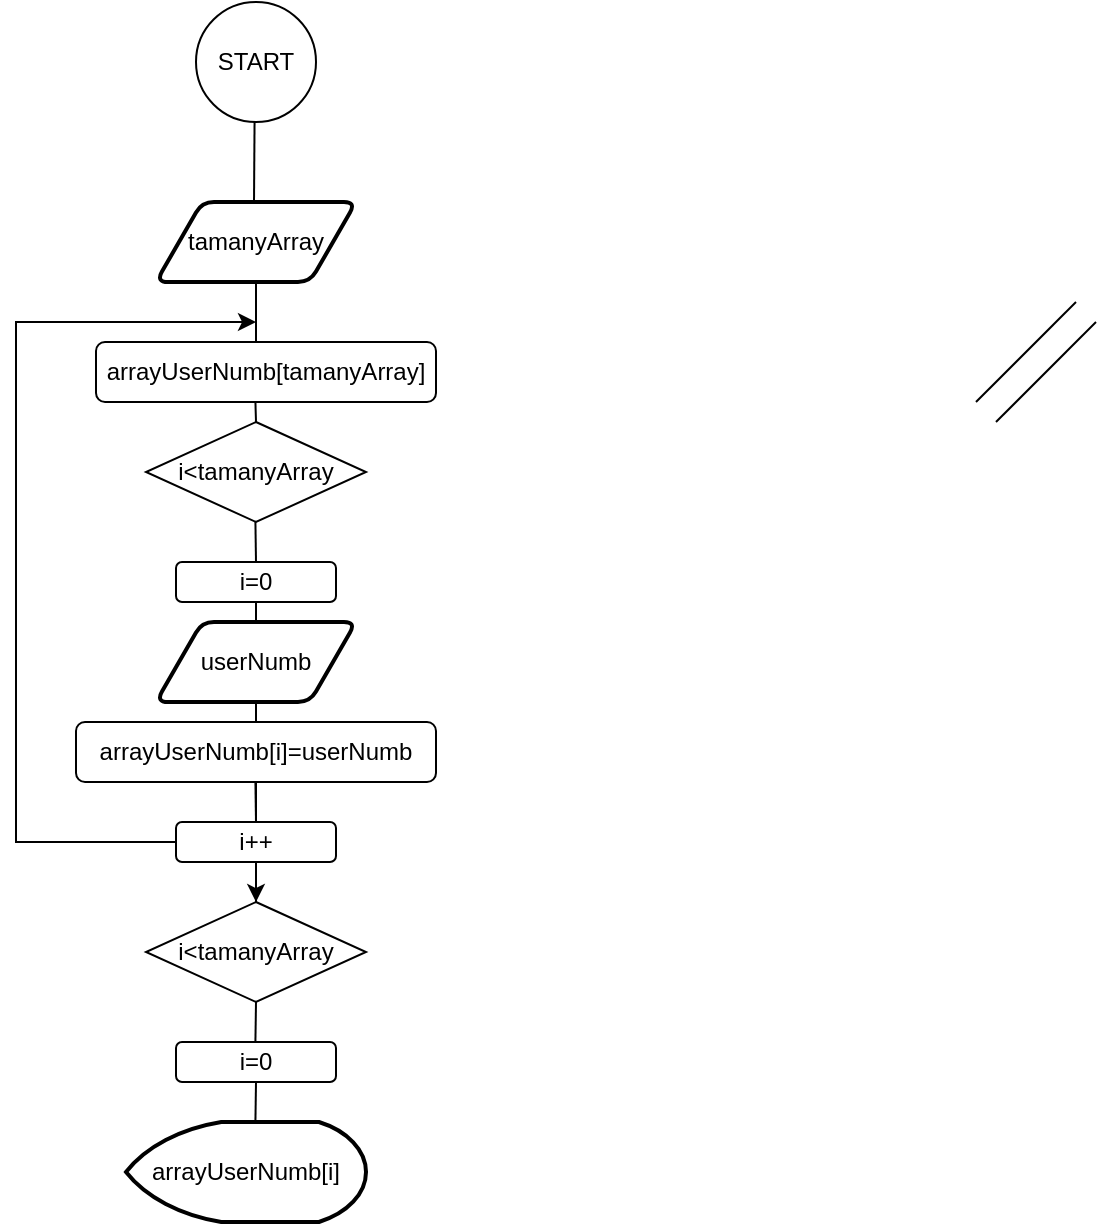 <mxfile version="25.0.1">
  <diagram name="Pàgina-1" id="s1FI4a5JlNCJKIReiUd5">
    <mxGraphModel dx="779" dy="371" grid="1" gridSize="10" guides="1" tooltips="1" connect="1" arrows="1" fold="1" page="1" pageScale="1" pageWidth="827" pageHeight="1169" math="0" shadow="0">
      <root>
        <mxCell id="0" />
        <mxCell id="1" parent="0" />
        <mxCell id="bYW8OdcypU512Z6PInru-1" value="START" style="ellipse;whiteSpace=wrap;html=1;aspect=fixed;" vertex="1" parent="1">
          <mxGeometry x="370" y="20" width="60" height="60" as="geometry" />
        </mxCell>
        <mxCell id="bYW8OdcypU512Z6PInru-2" value="" style="endArrow=none;html=1;rounded=0;" edge="1" parent="1">
          <mxGeometry width="50" height="50" relative="1" as="geometry">
            <mxPoint x="400" y="190" as="sourcePoint" />
            <mxPoint x="400" y="160" as="targetPoint" />
          </mxGeometry>
        </mxCell>
        <mxCell id="bYW8OdcypU512Z6PInru-3" value="tamanyArray" style="shape=parallelogram;html=1;strokeWidth=2;perimeter=parallelogramPerimeter;whiteSpace=wrap;rounded=1;arcSize=12;size=0.23;" vertex="1" parent="1">
          <mxGeometry x="350" y="120" width="100" height="40" as="geometry" />
        </mxCell>
        <mxCell id="bYW8OdcypU512Z6PInru-4" value="" style="endArrow=none;html=1;rounded=0;exitX=0.5;exitY=0;exitDx=0;exitDy=0;" edge="1" parent="1" source="bYW8OdcypU512Z6PInru-8">
          <mxGeometry width="50" height="50" relative="1" as="geometry">
            <mxPoint x="399.71" y="320" as="sourcePoint" />
            <mxPoint x="400" y="300" as="targetPoint" />
          </mxGeometry>
        </mxCell>
        <mxCell id="bYW8OdcypU512Z6PInru-5" value="" style="endArrow=none;html=1;rounded=0;" edge="1" parent="1">
          <mxGeometry width="50" height="50" relative="1" as="geometry">
            <mxPoint x="400" y="230" as="sourcePoint" />
            <mxPoint x="399.71" y="220" as="targetPoint" />
          </mxGeometry>
        </mxCell>
        <mxCell id="bYW8OdcypU512Z6PInru-6" value="" style="endArrow=none;html=1;rounded=0;exitX=0.5;exitY=0;exitDx=0;exitDy=0;" edge="1" parent="1" source="bYW8OdcypU512Z6PInru-10">
          <mxGeometry width="50" height="50" relative="1" as="geometry">
            <mxPoint x="399.71" y="290" as="sourcePoint" />
            <mxPoint x="399.71" y="280" as="targetPoint" />
          </mxGeometry>
        </mxCell>
        <mxCell id="bYW8OdcypU512Z6PInru-7" value="" style="endArrow=none;html=1;rounded=0;entryX=0.488;entryY=1;entryDx=0;entryDy=0;entryPerimeter=0;" edge="1" parent="1" target="bYW8OdcypU512Z6PInru-1">
          <mxGeometry width="50" height="50" relative="1" as="geometry">
            <mxPoint x="399" y="120" as="sourcePoint" />
            <mxPoint x="430" y="110" as="targetPoint" />
          </mxGeometry>
        </mxCell>
        <mxCell id="bYW8OdcypU512Z6PInru-8" value="userNumb" style="shape=parallelogram;html=1;strokeWidth=2;perimeter=parallelogramPerimeter;whiteSpace=wrap;rounded=1;arcSize=12;size=0.23;" vertex="1" parent="1">
          <mxGeometry x="350" y="330" width="100" height="40" as="geometry" />
        </mxCell>
        <mxCell id="bYW8OdcypU512Z6PInru-9" value="" style="endArrow=none;html=1;rounded=0;exitX=0.5;exitY=0;exitDx=0;exitDy=0;" edge="1" parent="1" source="bYW8OdcypU512Z6PInru-16">
          <mxGeometry width="50" height="50" relative="1" as="geometry">
            <mxPoint x="400" y="360" as="sourcePoint" />
            <mxPoint x="400" y="370" as="targetPoint" />
          </mxGeometry>
        </mxCell>
        <mxCell id="bYW8OdcypU512Z6PInru-10" value="i=0" style="rounded=1;whiteSpace=wrap;html=1;" vertex="1" parent="1">
          <mxGeometry x="360" y="300" width="80" height="20" as="geometry" />
        </mxCell>
        <mxCell id="bYW8OdcypU512Z6PInru-12" value="" style="endArrow=none;html=1;rounded=0;" edge="1" parent="1">
          <mxGeometry width="50" height="50" relative="1" as="geometry">
            <mxPoint x="400" y="430" as="sourcePoint" />
            <mxPoint x="399.71" y="410" as="targetPoint" />
          </mxGeometry>
        </mxCell>
        <mxCell id="bYW8OdcypU512Z6PInru-14" value="" style="endArrow=none;html=1;rounded=0;entryX=0.5;entryY=1;entryDx=0;entryDy=0;" edge="1" parent="1" target="bYW8OdcypU512Z6PInru-17">
          <mxGeometry width="50" height="50" relative="1" as="geometry">
            <mxPoint x="400" y="500" as="sourcePoint" />
            <mxPoint x="450" y="450" as="targetPoint" />
          </mxGeometry>
        </mxCell>
        <mxCell id="bYW8OdcypU512Z6PInru-15" value="arrayUserNumb[tamanyArray]" style="rounded=1;whiteSpace=wrap;html=1;" vertex="1" parent="1">
          <mxGeometry x="320" y="190" width="170" height="30" as="geometry" />
        </mxCell>
        <mxCell id="bYW8OdcypU512Z6PInru-32" value="" style="edgeStyle=orthogonalEdgeStyle;rounded=0;orthogonalLoop=1;jettySize=auto;html=1;" edge="1" parent="1" source="bYW8OdcypU512Z6PInru-16" target="bYW8OdcypU512Z6PInru-30">
          <mxGeometry relative="1" as="geometry" />
        </mxCell>
        <mxCell id="bYW8OdcypU512Z6PInru-16" value="arrayUserNumb[i]=userNumb" style="rounded=1;whiteSpace=wrap;html=1;" vertex="1" parent="1">
          <mxGeometry x="310" y="380" width="180" height="30" as="geometry" />
        </mxCell>
        <mxCell id="bYW8OdcypU512Z6PInru-17" value="i++" style="rounded=1;whiteSpace=wrap;html=1;" vertex="1" parent="1">
          <mxGeometry x="360" y="430" width="80" height="20" as="geometry" />
        </mxCell>
        <mxCell id="bYW8OdcypU512Z6PInru-20" value="i&amp;lt;tamanyArray" style="rhombus;whiteSpace=wrap;html=1;" vertex="1" parent="1">
          <mxGeometry x="345" y="230" width="110" height="50" as="geometry" />
        </mxCell>
        <mxCell id="bYW8OdcypU512Z6PInru-26" value="" style="endArrow=classic;html=1;rounded=0;exitX=0;exitY=0.5;exitDx=0;exitDy=0;" edge="1" parent="1" source="bYW8OdcypU512Z6PInru-17">
          <mxGeometry width="50" height="50" relative="1" as="geometry">
            <mxPoint x="280" y="440" as="sourcePoint" />
            <mxPoint x="400" y="180" as="targetPoint" />
            <Array as="points">
              <mxPoint x="280" y="440" />
              <mxPoint x="280" y="395" />
              <mxPoint x="280" y="300" />
              <mxPoint x="280" y="180" />
            </Array>
          </mxGeometry>
        </mxCell>
        <mxCell id="bYW8OdcypU512Z6PInru-27" value="" style="endArrow=none;html=1;rounded=0;" edge="1" parent="1">
          <mxGeometry width="50" height="50" relative="1" as="geometry">
            <mxPoint x="760" y="220" as="sourcePoint" />
            <mxPoint x="810" y="170" as="targetPoint" />
          </mxGeometry>
        </mxCell>
        <mxCell id="bYW8OdcypU512Z6PInru-28" value="" style="endArrow=none;html=1;rounded=0;" edge="1" parent="1">
          <mxGeometry width="50" height="50" relative="1" as="geometry">
            <mxPoint x="770" y="230" as="sourcePoint" />
            <mxPoint x="820" y="180" as="targetPoint" />
          </mxGeometry>
        </mxCell>
        <mxCell id="bYW8OdcypU512Z6PInru-30" value="i&amp;lt;tamanyArray" style="rhombus;whiteSpace=wrap;html=1;" vertex="1" parent="1">
          <mxGeometry x="345" y="470" width="110" height="50" as="geometry" />
        </mxCell>
        <mxCell id="bYW8OdcypU512Z6PInru-31" value="i=0" style="rounded=1;whiteSpace=wrap;html=1;" vertex="1" parent="1">
          <mxGeometry x="360" y="540" width="80" height="20" as="geometry" />
        </mxCell>
        <mxCell id="bYW8OdcypU512Z6PInru-33" value="" style="endArrow=none;html=1;rounded=0;exitX=0.5;exitY=0;exitDx=0;exitDy=0;" edge="1" parent="1">
          <mxGeometry width="50" height="50" relative="1" as="geometry">
            <mxPoint x="399.71" y="540" as="sourcePoint" />
            <mxPoint x="400" y="520" as="targetPoint" />
          </mxGeometry>
        </mxCell>
        <mxCell id="bYW8OdcypU512Z6PInru-34" value="arrayUserNumb[i]" style="strokeWidth=2;html=1;shape=mxgraph.flowchart.display;whiteSpace=wrap;" vertex="1" parent="1">
          <mxGeometry x="335" y="580" width="120" height="50" as="geometry" />
        </mxCell>
        <mxCell id="bYW8OdcypU512Z6PInru-35" value="" style="endArrow=none;html=1;rounded=0;exitX=0.5;exitY=0;exitDx=0;exitDy=0;" edge="1" parent="1">
          <mxGeometry width="50" height="50" relative="1" as="geometry">
            <mxPoint x="399.71" y="580" as="sourcePoint" />
            <mxPoint x="400" y="560" as="targetPoint" />
          </mxGeometry>
        </mxCell>
      </root>
    </mxGraphModel>
  </diagram>
</mxfile>
